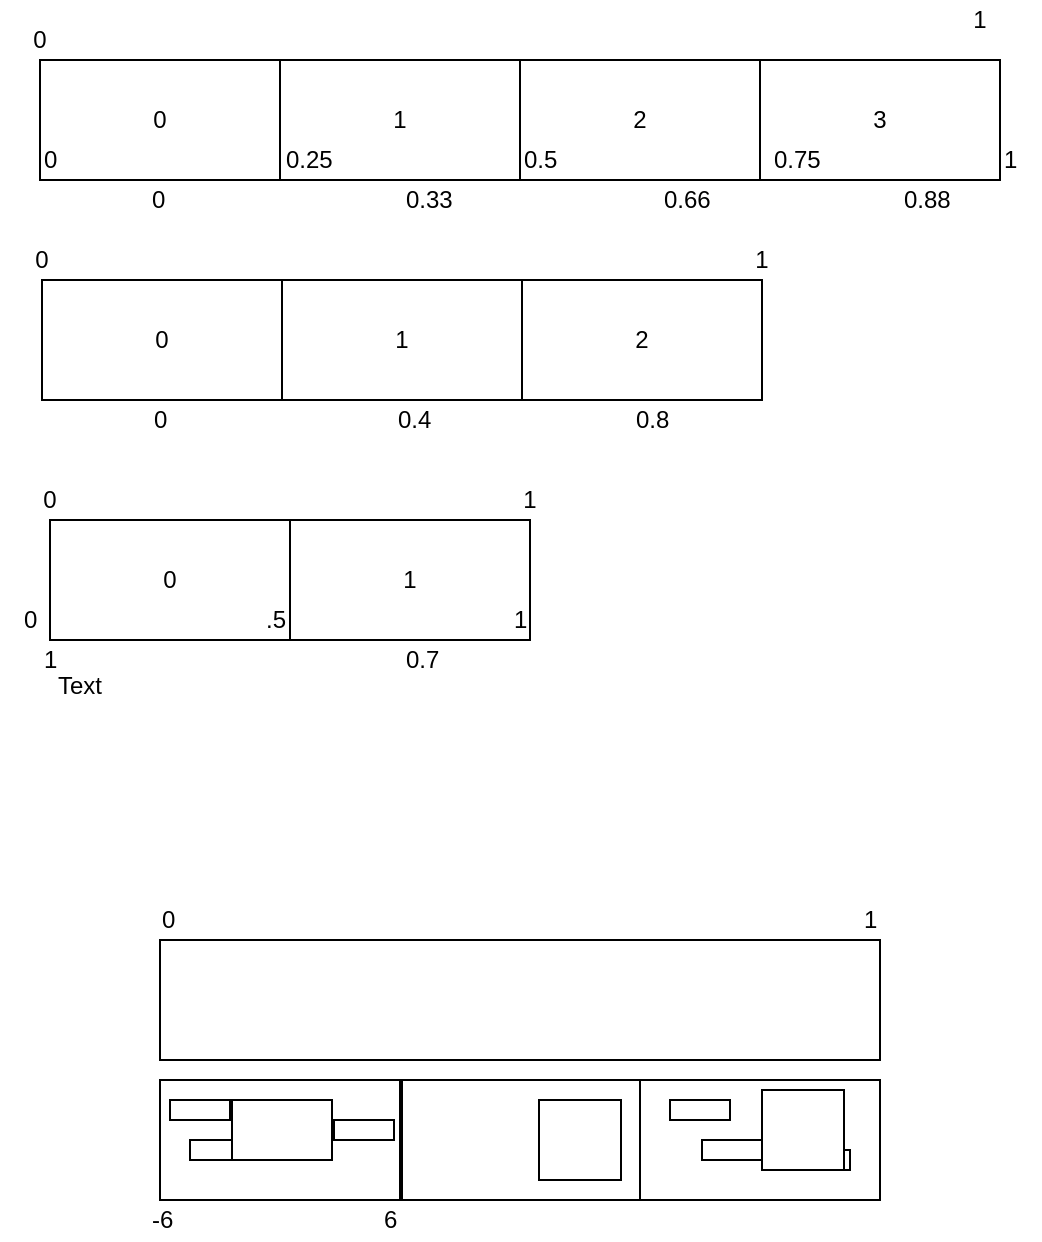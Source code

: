 <mxfile version="12.2.4" pages="1"><diagram id="ttAH0tG3JmRilkW7sNxJ" name="Page-1"><mxGraphModel dx="1031" dy="647" grid="1" gridSize="10" guides="1" tooltips="1" connect="1" arrows="1" fold="1" page="1" pageScale="1" pageWidth="850" pageHeight="1100" math="0" shadow="0"><root><mxCell id="0"/><mxCell id="1" parent="0"/><mxCell id="62" value="0" style="rounded=0;whiteSpace=wrap;html=1;" parent="1" vertex="1"><mxGeometry x="141" y="180" width="120" height="60" as="geometry"/></mxCell><mxCell id="63" value="1" style="rounded=0;whiteSpace=wrap;html=1;" parent="1" vertex="1"><mxGeometry x="261" y="180" width="120" height="60" as="geometry"/></mxCell><mxCell id="64" value="0" style="text;html=1;strokeColor=none;fillColor=none;align=center;verticalAlign=middle;whiteSpace=wrap;rounded=0;" parent="1" vertex="1"><mxGeometry x="121" y="160" width="40" height="20" as="geometry"/></mxCell><mxCell id="65" value="1" style="text;html=1;strokeColor=none;fillColor=none;align=center;verticalAlign=middle;whiteSpace=wrap;rounded=0;" parent="1" vertex="1"><mxGeometry x="481" y="160" width="40" height="20" as="geometry"/></mxCell><mxCell id="70" value="2" style="rounded=0;whiteSpace=wrap;html=1;" parent="1" vertex="1"><mxGeometry x="381" y="180" width="120" height="60" as="geometry"/></mxCell><mxCell id="71" value="0" style="text;html=1;resizable=0;points=[];autosize=1;align=left;verticalAlign=top;spacingTop=-4;" parent="1" vertex="1"><mxGeometry x="195" y="240" width="20" height="20" as="geometry"/></mxCell><mxCell id="82" value="0" style="rounded=0;whiteSpace=wrap;html=1;" parent="1" vertex="1"><mxGeometry x="140" y="70" width="120" height="60" as="geometry"/></mxCell><mxCell id="83" value="1" style="rounded=0;whiteSpace=wrap;html=1;" parent="1" vertex="1"><mxGeometry x="260" y="70" width="120" height="60" as="geometry"/></mxCell><mxCell id="84" value="0" style="text;html=1;strokeColor=none;fillColor=none;align=center;verticalAlign=middle;whiteSpace=wrap;rounded=0;" parent="1" vertex="1"><mxGeometry x="120" y="50" width="40" height="20" as="geometry"/></mxCell><mxCell id="85" value="1" style="text;html=1;strokeColor=none;fillColor=none;align=center;verticalAlign=middle;whiteSpace=wrap;rounded=0;" parent="1" vertex="1"><mxGeometry x="590" y="40" width="40" height="20" as="geometry"/></mxCell><mxCell id="86" value="2" style="rounded=0;whiteSpace=wrap;html=1;" parent="1" vertex="1"><mxGeometry x="380" y="70" width="120" height="60" as="geometry"/></mxCell><mxCell id="87" value="0" style="text;html=1;resizable=0;points=[];autosize=1;align=left;verticalAlign=top;spacingTop=-4;" parent="1" vertex="1"><mxGeometry x="194" y="130" width="20" height="20" as="geometry"/></mxCell><mxCell id="88" value="0.33" style="text;html=1;resizable=0;points=[];autosize=1;align=left;verticalAlign=top;spacingTop=-4;" parent="1" vertex="1"><mxGeometry x="321" y="130" width="40" height="20" as="geometry"/></mxCell><mxCell id="90" value="3" style="rounded=0;whiteSpace=wrap;html=1;" parent="1" vertex="1"><mxGeometry x="500" y="70" width="120" height="60" as="geometry"/></mxCell><mxCell id="93" value="0.66" style="text;html=1;resizable=0;points=[];autosize=1;align=left;verticalAlign=top;spacingTop=-4;" parent="1" vertex="1"><mxGeometry x="450" y="130" width="40" height="20" as="geometry"/></mxCell><mxCell id="94" value="0.88" style="text;html=1;resizable=0;points=[];autosize=1;align=left;verticalAlign=top;spacingTop=-4;" parent="1" vertex="1"><mxGeometry x="570" y="130" width="40" height="20" as="geometry"/></mxCell><mxCell id="105" value="0.4" style="text;html=1;resizable=0;points=[];autosize=1;align=left;verticalAlign=top;spacingTop=-4;" parent="1" vertex="1"><mxGeometry x="317" y="240" width="30" height="20" as="geometry"/></mxCell><mxCell id="106" value="0.8" style="text;html=1;resizable=0;points=[];autosize=1;align=left;verticalAlign=top;spacingTop=-4;" parent="1" vertex="1"><mxGeometry x="436" y="240" width="30" height="20" as="geometry"/></mxCell><mxCell id="107" value="0" style="rounded=0;whiteSpace=wrap;html=1;" parent="1" vertex="1"><mxGeometry x="145" y="300" width="120" height="60" as="geometry"/></mxCell><mxCell id="108" value="1" style="rounded=0;whiteSpace=wrap;html=1;" parent="1" vertex="1"><mxGeometry x="265" y="300" width="120" height="60" as="geometry"/></mxCell><mxCell id="109" value="0" style="text;html=1;strokeColor=none;fillColor=none;align=center;verticalAlign=middle;whiteSpace=wrap;rounded=0;" parent="1" vertex="1"><mxGeometry x="125" y="280" width="40" height="20" as="geometry"/></mxCell><mxCell id="110" value="1" style="text;html=1;strokeColor=none;fillColor=none;align=center;verticalAlign=middle;whiteSpace=wrap;rounded=0;" parent="1" vertex="1"><mxGeometry x="365" y="280" width="40" height="20" as="geometry"/></mxCell><mxCell id="112" value="0" style="text;html=1;resizable=0;points=[];autosize=1;align=left;verticalAlign=top;spacingTop=-4;" parent="1" vertex="1"><mxGeometry x="130" y="340" width="20" height="20" as="geometry"/></mxCell><mxCell id="113" value="0.7&lt;br&gt;" style="text;html=1;resizable=0;points=[];autosize=1;align=left;verticalAlign=top;spacingTop=-4;" parent="1" vertex="1"><mxGeometry x="321" y="360" width="30" height="20" as="geometry"/></mxCell><mxCell id="115" value="1" style="text;html=1;resizable=0;points=[];autosize=1;align=left;verticalAlign=top;spacingTop=-4;" parent="1" vertex="1"><mxGeometry x="140" y="360" width="20" height="20" as="geometry"/></mxCell><mxCell id="116" value=".5" style="text;html=1;resizable=0;points=[];autosize=1;align=left;verticalAlign=top;spacingTop=-4;" parent="1" vertex="1"><mxGeometry x="251" y="340" width="30" height="20" as="geometry"/></mxCell><mxCell id="117" value="1" style="text;html=1;resizable=0;points=[];autosize=1;align=left;verticalAlign=top;spacingTop=-4;" parent="1" vertex="1"><mxGeometry x="375" y="340" width="20" height="20" as="geometry"/></mxCell><mxCell id="118" value="Text" style="text;html=1;resizable=0;points=[];autosize=1;align=left;verticalAlign=top;spacingTop=-4;" parent="1" vertex="1"><mxGeometry x="147" y="373" width="40" height="20" as="geometry"/></mxCell><mxCell id="119" value="0" style="text;html=1;resizable=0;points=[];autosize=1;align=left;verticalAlign=top;spacingTop=-4;" parent="1" vertex="1"><mxGeometry x="140" y="110" width="20" height="20" as="geometry"/></mxCell><mxCell id="120" value="0.25" style="text;html=1;resizable=0;points=[];autosize=1;align=left;verticalAlign=top;spacingTop=-4;" parent="1" vertex="1"><mxGeometry x="261" y="110" width="40" height="20" as="geometry"/></mxCell><mxCell id="121" value="0.5" style="text;html=1;resizable=0;points=[];autosize=1;align=left;verticalAlign=top;spacingTop=-4;" parent="1" vertex="1"><mxGeometry x="380" y="110" width="30" height="20" as="geometry"/></mxCell><mxCell id="122" value="0.75" style="text;html=1;resizable=0;points=[];autosize=1;align=left;verticalAlign=top;spacingTop=-4;" parent="1" vertex="1"><mxGeometry x="505" y="110" width="40" height="20" as="geometry"/></mxCell><mxCell id="123" value="1" style="text;html=1;resizable=0;points=[];autosize=1;align=left;verticalAlign=top;spacingTop=-4;" parent="1" vertex="1"><mxGeometry x="620" y="110" width="20" height="20" as="geometry"/></mxCell><mxCell id="124" value="" style="rounded=0;whiteSpace=wrap;html=1;" parent="1" vertex="1"><mxGeometry x="200" y="580" width="120" height="60" as="geometry"/></mxCell><mxCell id="125" value="" style="rounded=0;whiteSpace=wrap;html=1;" parent="1" vertex="1"><mxGeometry x="321" y="580" width="120" height="60" as="geometry"/></mxCell><mxCell id="126" value="" style="rounded=0;whiteSpace=wrap;html=1;" parent="1" vertex="1"><mxGeometry x="200" y="510" width="360" height="60" as="geometry"/></mxCell><mxCell id="130" value="" style="rounded=0;whiteSpace=wrap;html=1;" parent="1" vertex="1"><mxGeometry x="205" y="590" width="30" height="10" as="geometry"/></mxCell><mxCell id="131" value="" style="rounded=0;whiteSpace=wrap;html=1;" parent="1" vertex="1"><mxGeometry x="215" y="610" width="30" height="10" as="geometry"/></mxCell><mxCell id="132" value="" style="rounded=0;whiteSpace=wrap;html=1;" parent="1" vertex="1"><mxGeometry x="251" y="590" width="30" height="10" as="geometry"/></mxCell><mxCell id="133" value="" style="rounded=0;whiteSpace=wrap;html=1;" parent="1" vertex="1"><mxGeometry x="236" y="590" width="50" height="30" as="geometry"/></mxCell><mxCell id="134" value="" style="rounded=0;whiteSpace=wrap;html=1;" parent="1" vertex="1"><mxGeometry x="287" y="600" width="30" height="10" as="geometry"/></mxCell><mxCell id="140" value="" style="rounded=0;whiteSpace=wrap;html=1;" parent="1" vertex="1"><mxGeometry x="389.5" y="590" width="41" height="40" as="geometry"/></mxCell><mxCell id="141" value="-6" style="text;html=1;resizable=0;points=[];autosize=1;align=left;verticalAlign=top;spacingTop=-4;" parent="1" vertex="1"><mxGeometry x="194" y="640" width="30" height="20" as="geometry"/></mxCell><mxCell id="142" value="6" style="text;html=1;resizable=0;points=[];autosize=1;align=left;verticalAlign=top;spacingTop=-4;" parent="1" vertex="1"><mxGeometry x="310" y="640" width="20" height="20" as="geometry"/></mxCell><mxCell id="146" value="" style="rounded=0;whiteSpace=wrap;html=1;" parent="1" vertex="1"><mxGeometry x="440" y="580" width="120" height="60" as="geometry"/></mxCell><mxCell id="147" value="" style="rounded=0;whiteSpace=wrap;html=1;" parent="1" vertex="1"><mxGeometry x="455" y="590" width="30" height="10" as="geometry"/></mxCell><mxCell id="148" value="" style="rounded=0;whiteSpace=wrap;html=1;" parent="1" vertex="1"><mxGeometry x="471" y="610" width="30" height="10" as="geometry"/></mxCell><mxCell id="149" value="" style="rounded=0;whiteSpace=wrap;html=1;" parent="1" vertex="1"><mxGeometry x="509" y="590" width="30" height="10" as="geometry"/></mxCell><mxCell id="151" value="" style="rounded=0;whiteSpace=wrap;html=1;" parent="1" vertex="1"><mxGeometry x="515" y="615" width="30" height="10" as="geometry"/></mxCell><mxCell id="152" value="" style="rounded=0;whiteSpace=wrap;html=1;" parent="1" vertex="1"><mxGeometry x="501" y="585" width="41" height="40" as="geometry"/></mxCell><mxCell id="153" value="0" style="text;html=1;resizable=0;points=[];autosize=1;align=left;verticalAlign=top;spacingTop=-4;" parent="1" vertex="1"><mxGeometry x="199" y="490" width="20" height="20" as="geometry"/></mxCell><mxCell id="154" value="1" style="text;html=1;resizable=0;points=[];autosize=1;align=left;verticalAlign=top;spacingTop=-4;" parent="1" vertex="1"><mxGeometry x="550" y="490" width="20" height="20" as="geometry"/></mxCell></root></mxGraphModel></diagram></mxfile>